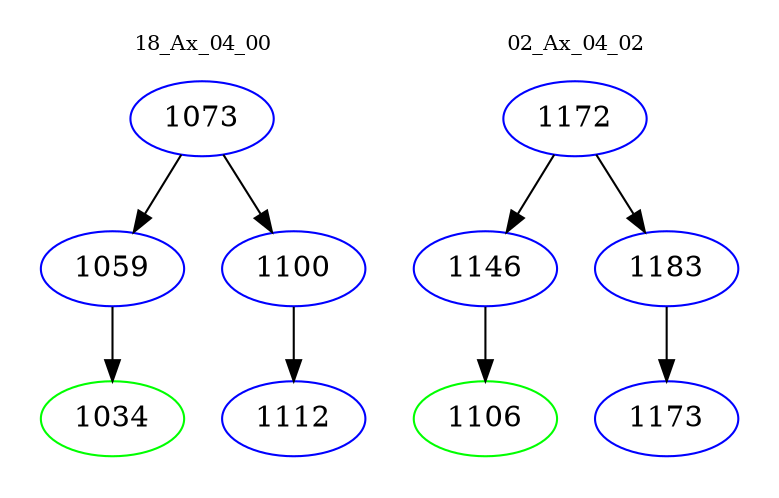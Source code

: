 digraph{
subgraph cluster_0 {
color = white
label = "18_Ax_04_00";
fontsize=10;
T0_1073 [label="1073", color="blue"]
T0_1073 -> T0_1059 [color="black"]
T0_1059 [label="1059", color="blue"]
T0_1059 -> T0_1034 [color="black"]
T0_1034 [label="1034", color="green"]
T0_1073 -> T0_1100 [color="black"]
T0_1100 [label="1100", color="blue"]
T0_1100 -> T0_1112 [color="black"]
T0_1112 [label="1112", color="blue"]
}
subgraph cluster_1 {
color = white
label = "02_Ax_04_02";
fontsize=10;
T1_1172 [label="1172", color="blue"]
T1_1172 -> T1_1146 [color="black"]
T1_1146 [label="1146", color="blue"]
T1_1146 -> T1_1106 [color="black"]
T1_1106 [label="1106", color="green"]
T1_1172 -> T1_1183 [color="black"]
T1_1183 [label="1183", color="blue"]
T1_1183 -> T1_1173 [color="black"]
T1_1173 [label="1173", color="blue"]
}
}
